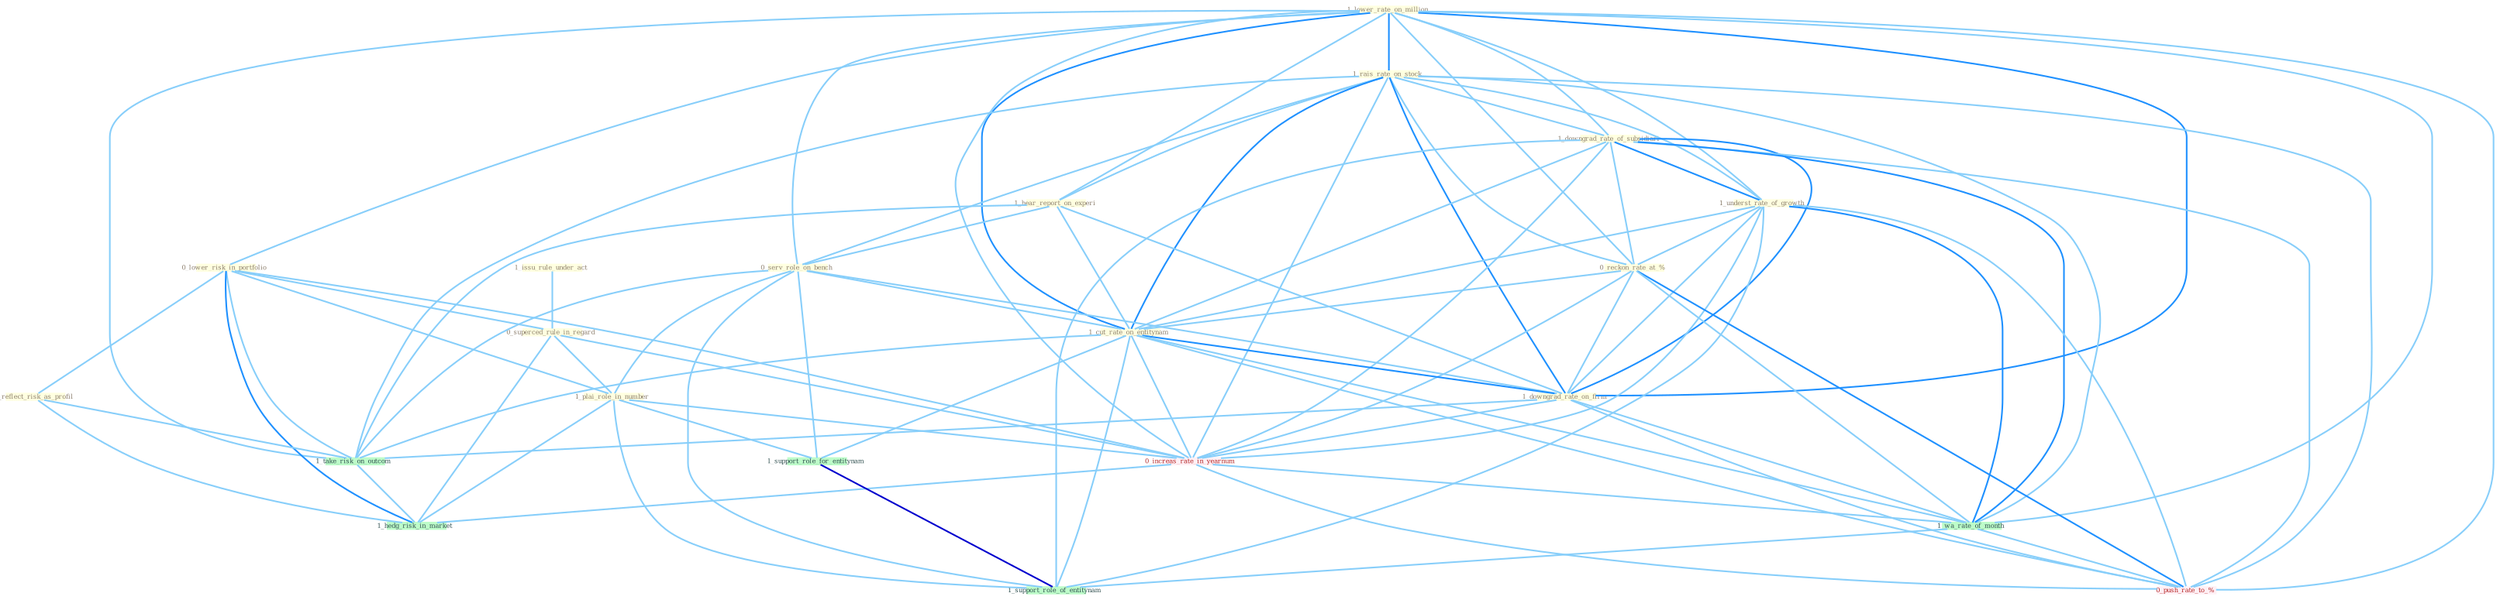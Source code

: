 Graph G{ 
    node
    [shape=polygon,style=filled,width=.5,height=.06,color="#BDFCC9",fixedsize=true,fontsize=4,
    fontcolor="#2f4f4f"];
    {node
    [color="#ffffe0", fontcolor="#8b7d6b"] "1_lower_rate_on_million " "0_lower_risk_in_portfolio " "1_reflect_risk_as_profil " "1_rais_rate_on_stock " "1_hear_report_on_experi " "1_downgrad_rate_of_subsidiari " "1_underst_rate_of_growth " "0_reckon_rate_at_% " "0_serv_role_on_bench " "1_issu_rule_under_act " "1_cut_rate_on_entitynam " "0_superced_rule_in_regard " "1_downgrad_rate_on_firm " "1_plai_role_in_number "}
{node [color="#fff0f5", fontcolor="#b22222"] "0_increas_rate_in_yearnum " "0_push_rate_to_% "}
edge [color="#B0E2FF"];

	"1_lower_rate_on_million " -- "0_lower_risk_in_portfolio " [w="1", color="#87cefa" ];
	"1_lower_rate_on_million " -- "1_rais_rate_on_stock " [w="2", color="#1e90ff" , len=0.8];
	"1_lower_rate_on_million " -- "1_hear_report_on_experi " [w="1", color="#87cefa" ];
	"1_lower_rate_on_million " -- "1_downgrad_rate_of_subsidiari " [w="1", color="#87cefa" ];
	"1_lower_rate_on_million " -- "1_underst_rate_of_growth " [w="1", color="#87cefa" ];
	"1_lower_rate_on_million " -- "0_reckon_rate_at_% " [w="1", color="#87cefa" ];
	"1_lower_rate_on_million " -- "0_serv_role_on_bench " [w="1", color="#87cefa" ];
	"1_lower_rate_on_million " -- "1_cut_rate_on_entitynam " [w="2", color="#1e90ff" , len=0.8];
	"1_lower_rate_on_million " -- "1_downgrad_rate_on_firm " [w="2", color="#1e90ff" , len=0.8];
	"1_lower_rate_on_million " -- "0_increas_rate_in_yearnum " [w="1", color="#87cefa" ];
	"1_lower_rate_on_million " -- "1_wa_rate_of_month " [w="1", color="#87cefa" ];
	"1_lower_rate_on_million " -- "1_take_risk_on_outcom " [w="1", color="#87cefa" ];
	"1_lower_rate_on_million " -- "0_push_rate_to_% " [w="1", color="#87cefa" ];
	"0_lower_risk_in_portfolio " -- "1_reflect_risk_as_profil " [w="1", color="#87cefa" ];
	"0_lower_risk_in_portfolio " -- "0_superced_rule_in_regard " [w="1", color="#87cefa" ];
	"0_lower_risk_in_portfolio " -- "1_plai_role_in_number " [w="1", color="#87cefa" ];
	"0_lower_risk_in_portfolio " -- "0_increas_rate_in_yearnum " [w="1", color="#87cefa" ];
	"0_lower_risk_in_portfolio " -- "1_take_risk_on_outcom " [w="1", color="#87cefa" ];
	"0_lower_risk_in_portfolio " -- "1_hedg_risk_in_market " [w="2", color="#1e90ff" , len=0.8];
	"1_reflect_risk_as_profil " -- "1_take_risk_on_outcom " [w="1", color="#87cefa" ];
	"1_reflect_risk_as_profil " -- "1_hedg_risk_in_market " [w="1", color="#87cefa" ];
	"1_rais_rate_on_stock " -- "1_hear_report_on_experi " [w="1", color="#87cefa" ];
	"1_rais_rate_on_stock " -- "1_downgrad_rate_of_subsidiari " [w="1", color="#87cefa" ];
	"1_rais_rate_on_stock " -- "1_underst_rate_of_growth " [w="1", color="#87cefa" ];
	"1_rais_rate_on_stock " -- "0_reckon_rate_at_% " [w="1", color="#87cefa" ];
	"1_rais_rate_on_stock " -- "0_serv_role_on_bench " [w="1", color="#87cefa" ];
	"1_rais_rate_on_stock " -- "1_cut_rate_on_entitynam " [w="2", color="#1e90ff" , len=0.8];
	"1_rais_rate_on_stock " -- "1_downgrad_rate_on_firm " [w="2", color="#1e90ff" , len=0.8];
	"1_rais_rate_on_stock " -- "0_increas_rate_in_yearnum " [w="1", color="#87cefa" ];
	"1_rais_rate_on_stock " -- "1_wa_rate_of_month " [w="1", color="#87cefa" ];
	"1_rais_rate_on_stock " -- "1_take_risk_on_outcom " [w="1", color="#87cefa" ];
	"1_rais_rate_on_stock " -- "0_push_rate_to_% " [w="1", color="#87cefa" ];
	"1_hear_report_on_experi " -- "0_serv_role_on_bench " [w="1", color="#87cefa" ];
	"1_hear_report_on_experi " -- "1_cut_rate_on_entitynam " [w="1", color="#87cefa" ];
	"1_hear_report_on_experi " -- "1_downgrad_rate_on_firm " [w="1", color="#87cefa" ];
	"1_hear_report_on_experi " -- "1_take_risk_on_outcom " [w="1", color="#87cefa" ];
	"1_downgrad_rate_of_subsidiari " -- "1_underst_rate_of_growth " [w="2", color="#1e90ff" , len=0.8];
	"1_downgrad_rate_of_subsidiari " -- "0_reckon_rate_at_% " [w="1", color="#87cefa" ];
	"1_downgrad_rate_of_subsidiari " -- "1_cut_rate_on_entitynam " [w="1", color="#87cefa" ];
	"1_downgrad_rate_of_subsidiari " -- "1_downgrad_rate_on_firm " [w="2", color="#1e90ff" , len=0.8];
	"1_downgrad_rate_of_subsidiari " -- "0_increas_rate_in_yearnum " [w="1", color="#87cefa" ];
	"1_downgrad_rate_of_subsidiari " -- "1_wa_rate_of_month " [w="2", color="#1e90ff" , len=0.8];
	"1_downgrad_rate_of_subsidiari " -- "0_push_rate_to_% " [w="1", color="#87cefa" ];
	"1_downgrad_rate_of_subsidiari " -- "1_support_role_of_entitynam " [w="1", color="#87cefa" ];
	"1_underst_rate_of_growth " -- "0_reckon_rate_at_% " [w="1", color="#87cefa" ];
	"1_underst_rate_of_growth " -- "1_cut_rate_on_entitynam " [w="1", color="#87cefa" ];
	"1_underst_rate_of_growth " -- "1_downgrad_rate_on_firm " [w="1", color="#87cefa" ];
	"1_underst_rate_of_growth " -- "0_increas_rate_in_yearnum " [w="1", color="#87cefa" ];
	"1_underst_rate_of_growth " -- "1_wa_rate_of_month " [w="2", color="#1e90ff" , len=0.8];
	"1_underst_rate_of_growth " -- "0_push_rate_to_% " [w="1", color="#87cefa" ];
	"1_underst_rate_of_growth " -- "1_support_role_of_entitynam " [w="1", color="#87cefa" ];
	"0_reckon_rate_at_% " -- "1_cut_rate_on_entitynam " [w="1", color="#87cefa" ];
	"0_reckon_rate_at_% " -- "1_downgrad_rate_on_firm " [w="1", color="#87cefa" ];
	"0_reckon_rate_at_% " -- "0_increas_rate_in_yearnum " [w="1", color="#87cefa" ];
	"0_reckon_rate_at_% " -- "1_wa_rate_of_month " [w="1", color="#87cefa" ];
	"0_reckon_rate_at_% " -- "0_push_rate_to_% " [w="2", color="#1e90ff" , len=0.8];
	"0_serv_role_on_bench " -- "1_cut_rate_on_entitynam " [w="1", color="#87cefa" ];
	"0_serv_role_on_bench " -- "1_downgrad_rate_on_firm " [w="1", color="#87cefa" ];
	"0_serv_role_on_bench " -- "1_plai_role_in_number " [w="1", color="#87cefa" ];
	"0_serv_role_on_bench " -- "1_support_role_for_entitynam " [w="1", color="#87cefa" ];
	"0_serv_role_on_bench " -- "1_take_risk_on_outcom " [w="1", color="#87cefa" ];
	"0_serv_role_on_bench " -- "1_support_role_of_entitynam " [w="1", color="#87cefa" ];
	"1_issu_rule_under_act " -- "0_superced_rule_in_regard " [w="1", color="#87cefa" ];
	"1_cut_rate_on_entitynam " -- "1_downgrad_rate_on_firm " [w="2", color="#1e90ff" , len=0.8];
	"1_cut_rate_on_entitynam " -- "0_increas_rate_in_yearnum " [w="1", color="#87cefa" ];
	"1_cut_rate_on_entitynam " -- "1_wa_rate_of_month " [w="1", color="#87cefa" ];
	"1_cut_rate_on_entitynam " -- "1_support_role_for_entitynam " [w="1", color="#87cefa" ];
	"1_cut_rate_on_entitynam " -- "1_take_risk_on_outcom " [w="1", color="#87cefa" ];
	"1_cut_rate_on_entitynam " -- "0_push_rate_to_% " [w="1", color="#87cefa" ];
	"1_cut_rate_on_entitynam " -- "1_support_role_of_entitynam " [w="1", color="#87cefa" ];
	"0_superced_rule_in_regard " -- "1_plai_role_in_number " [w="1", color="#87cefa" ];
	"0_superced_rule_in_regard " -- "0_increas_rate_in_yearnum " [w="1", color="#87cefa" ];
	"0_superced_rule_in_regard " -- "1_hedg_risk_in_market " [w="1", color="#87cefa" ];
	"1_downgrad_rate_on_firm " -- "0_increas_rate_in_yearnum " [w="1", color="#87cefa" ];
	"1_downgrad_rate_on_firm " -- "1_wa_rate_of_month " [w="1", color="#87cefa" ];
	"1_downgrad_rate_on_firm " -- "1_take_risk_on_outcom " [w="1", color="#87cefa" ];
	"1_downgrad_rate_on_firm " -- "0_push_rate_to_% " [w="1", color="#87cefa" ];
	"1_plai_role_in_number " -- "0_increas_rate_in_yearnum " [w="1", color="#87cefa" ];
	"1_plai_role_in_number " -- "1_support_role_for_entitynam " [w="1", color="#87cefa" ];
	"1_plai_role_in_number " -- "1_support_role_of_entitynam " [w="1", color="#87cefa" ];
	"1_plai_role_in_number " -- "1_hedg_risk_in_market " [w="1", color="#87cefa" ];
	"0_increas_rate_in_yearnum " -- "1_wa_rate_of_month " [w="1", color="#87cefa" ];
	"0_increas_rate_in_yearnum " -- "0_push_rate_to_% " [w="1", color="#87cefa" ];
	"0_increas_rate_in_yearnum " -- "1_hedg_risk_in_market " [w="1", color="#87cefa" ];
	"1_wa_rate_of_month " -- "0_push_rate_to_% " [w="1", color="#87cefa" ];
	"1_wa_rate_of_month " -- "1_support_role_of_entitynam " [w="1", color="#87cefa" ];
	"1_support_role_for_entitynam " -- "1_support_role_of_entitynam " [w="3", color="#0000cd" , len=0.6];
	"1_take_risk_on_outcom " -- "1_hedg_risk_in_market " [w="1", color="#87cefa" ];
}